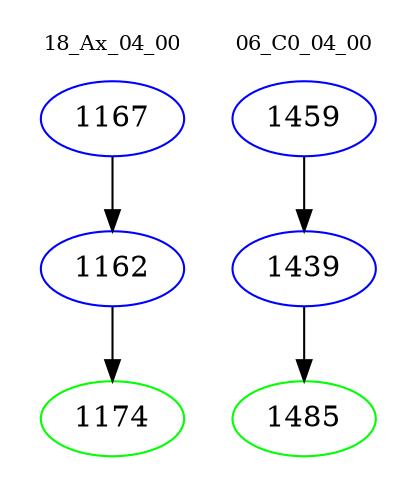 digraph{
subgraph cluster_0 {
color = white
label = "18_Ax_04_00";
fontsize=10;
T0_1167 [label="1167", color="blue"]
T0_1167 -> T0_1162 [color="black"]
T0_1162 [label="1162", color="blue"]
T0_1162 -> T0_1174 [color="black"]
T0_1174 [label="1174", color="green"]
}
subgraph cluster_1 {
color = white
label = "06_C0_04_00";
fontsize=10;
T1_1459 [label="1459", color="blue"]
T1_1459 -> T1_1439 [color="black"]
T1_1439 [label="1439", color="blue"]
T1_1439 -> T1_1485 [color="black"]
T1_1485 [label="1485", color="green"]
}
}
